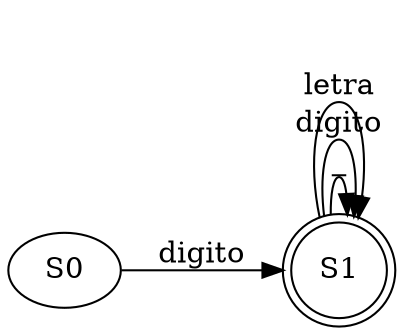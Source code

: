 digraph G {
	rankdir=LR
	S0 -> S1 [label="digito"]	S1 [shape="doublecircle"]	S1 -> S1 [label="_"]	S1 -> S1 [label="digito"]	S1 -> S1 [label="letra"]
}